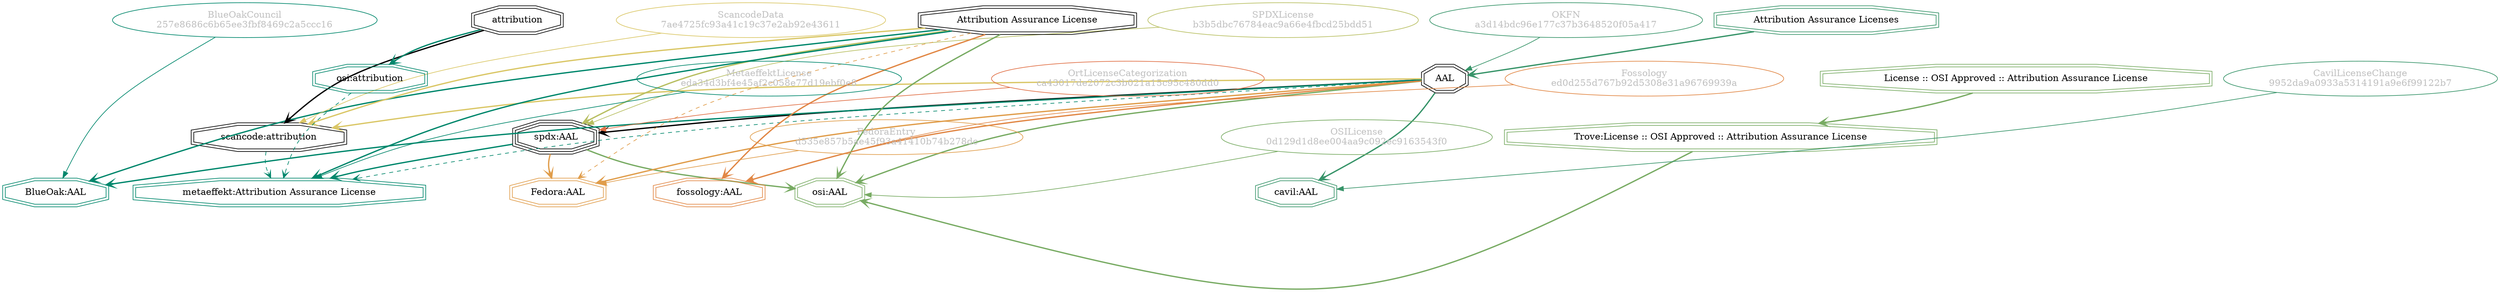 strict digraph {
    node [shape=box];
    graph [splines=curved];
    10 [label="SPDXLicense\nb3b5dbc76784eac9a66e4fbcd25bdd51"
       ,fontcolor=gray
       ,color="#b8bf62"
       ,fillcolor="beige;1"
       ,shape=ellipse];
    11 [label="spdx:AAL"
       ,shape=tripleoctagon];
    12 [label=AAL
       ,shape=doubleoctagon];
    13 [label="Attribution Assurance License"
       ,shape=doubleoctagon];
    4860 [label="OSILicense\n0d129d1d8ee004aa9c092ec9163543f0"
         ,fontcolor=gray
         ,color="#78ab63"
         ,fillcolor="beige;1"
         ,shape=ellipse];
    4861 [label="osi:AAL"
         ,color="#78ab63"
         ,shape=doubleoctagon];
    4862 [label="Trove:License :: OSI Approved :: Attribution Assurance License"
         ,color="#78ab63"
         ,shape=doubleoctagon];
    4863 [label="License :: OSI Approved :: Attribution Assurance License"
         ,color="#78ab63"
         ,shape=doubleoctagon];
    5787 [label="FedoraEntry\nd535e857b5ae45f93a41410b74b278dc"
         ,fontcolor=gray
         ,color="#e09d4b"
         ,fillcolor="beige;1"
         ,shape=ellipse];
    5788 [label="Fedora:AAL"
         ,color="#e09d4b"
         ,shape=doubleoctagon];
    9042 [label="BlueOakCouncil\n257e8686c6b65ee3fbf8469c2a5ccc16"
         ,fontcolor=gray
         ,color="#00876c"
         ,fillcolor="beige;1"
         ,shape=ellipse];
    9043 [label="BlueOak:AAL"
         ,color="#00876c"
         ,shape=doubleoctagon];
    12128 [label="ScancodeData\n7ae4725fc93a41c19c37e2ab92e43611"
          ,fontcolor=gray
          ,color="#dac767"
          ,fillcolor="beige;1"
          ,shape=ellipse];
    12129 [label="scancode:attribution"
          ,shape=doubleoctagon];
    12130 [label=attribution
          ,shape=doubleoctagon];
    26963 [label="Fossology\ned0d255d767b92d5308e31a96769939a"
          ,fontcolor=gray
          ,color="#e18745"
          ,fillcolor="beige;1"
          ,shape=ellipse];
    26964 [label="fossology:AAL"
          ,color="#e18745"
          ,shape=doubleoctagon];
    28213 [label="OKFN\na3d14bdc96e177c37b3648520f05a417"
          ,fontcolor=gray
          ,color="#379469"
          ,fillcolor="beige;1"
          ,shape=ellipse];
    28214 [label="Attribution Assurance Licenses"
          ,color="#379469"
          ,shape=doubleoctagon];
    28461 [label="OrtLicenseCategorization\nca43017de2072c3b021a15c95c480dd0"
          ,fontcolor=gray
          ,color="#e06f45"
          ,fillcolor="beige;1"
          ,shape=ellipse];
    36300 [label="CavilLicenseChange\n9952da9a0933a5314191a9e6f99122b7"
          ,fontcolor=gray
          ,color="#379469"
          ,fillcolor="beige;1"
          ,shape=ellipse];
    36301 [label="cavil:AAL"
          ,color="#379469"
          ,shape=doubleoctagon];
    38278 [label="MetaeffektLicense\neda34d3bf4e45af2c058e77d19ebf0e8"
          ,fontcolor=gray
          ,color="#00876c"
          ,fillcolor="beige;1"
          ,shape=ellipse];
    38279 [label="metaeffekt:Attribution Assurance License"
          ,color="#00876c"
          ,shape=doubleoctagon];
    38280 [label="osi:attribution"
          ,color="#00876c"
          ,shape=doubleoctagon];
    10 -> 11 [weight=0.5
             ,color="#b8bf62"];
    11 -> 4861 [style=bold
               ,arrowhead=vee
               ,weight=0.7
               ,color="#78ab63"];
    11 -> 5788 [style=bold
               ,arrowhead=vee
               ,weight=0.7
               ,color="#e09d4b"];
    11 -> 38279 [style=bold
                ,arrowhead=vee
                ,weight=0.7
                ,color="#00876c"];
    12 -> 11 [style=bold
             ,arrowhead=vee
             ,weight=0.7];
    12 -> 4861 [style=bold
               ,arrowhead=vee
               ,weight=0.7
               ,color="#78ab63"];
    12 -> 5788 [style=bold
               ,arrowhead=vee
               ,weight=0.7
               ,color="#e09d4b"];
    12 -> 5788 [style=bold
               ,arrowhead=vee
               ,weight=0.7
               ,color="#e09d4b"];
    12 -> 9043 [style=bold
               ,arrowhead=vee
               ,weight=0.7
               ,color="#00876c"];
    12 -> 12129 [style=bold
                ,arrowhead=vee
                ,weight=0.7
                ,color="#dac767"];
    12 -> 26964 [style=bold
                ,arrowhead=vee
                ,weight=0.7
                ,color="#e18745"];
    12 -> 36301 [style=bold
                ,arrowhead=vee
                ,weight=0.7
                ,color="#379469"];
    12 -> 36301 [style=bold
                ,arrowhead=vee
                ,weight=0.7
                ,color="#379469"];
    12 -> 38279 [style=dashed
                ,arrowhead=vee
                ,weight=0.5
                ,color="#00876c"];
    13 -> 11 [style=bold
             ,arrowhead=vee
             ,weight=0.7
             ,color="#b8bf62"];
    13 -> 4861 [style=bold
               ,arrowhead=vee
               ,weight=0.7
               ,color="#78ab63"];
    13 -> 5788 [style=dashed
               ,arrowhead=vee
               ,weight=0.5
               ,color="#e09d4b"];
    13 -> 9043 [style=bold
               ,arrowhead=vee
               ,weight=0.7
               ,color="#00876c"];
    13 -> 12129 [style=bold
                ,arrowhead=vee
                ,weight=0.7
                ,color="#dac767"];
    13 -> 26964 [style=bold
                ,arrowhead=vee
                ,weight=0.7
                ,color="#e18745"];
    13 -> 38279 [style=bold
                ,arrowhead=vee
                ,weight=0.7
                ,color="#00876c"];
    13 -> 38279 [style=bold
                ,arrowhead=vee
                ,weight=0.7
                ,color="#00876c"];
    4860 -> 4861 [weight=0.5
                 ,color="#78ab63"];
    4862 -> 4861 [style=bold
                 ,arrowhead=vee
                 ,weight=0.7
                 ,color="#78ab63"];
    4863 -> 4862 [style=bold
                 ,arrowhead=vee
                 ,weight=0.7
                 ,color="#78ab63"];
    5787 -> 5788 [weight=0.5
                 ,color="#e09d4b"];
    9042 -> 9043 [weight=0.5
                 ,color="#00876c"];
    12128 -> 12129 [weight=0.5
                   ,color="#dac767"];
    12129 -> 38279 [style=dashed
                   ,arrowhead=vee
                   ,weight=0.5
                   ,color="#00876c"];
    12130 -> 12129 [style=bold
                   ,arrowhead=vee
                   ,weight=0.7];
    12130 -> 38280 [style=bold
                   ,arrowhead=vee
                   ,weight=0.7
                   ,color="#00876c"];
    26963 -> 26964 [weight=0.5
                   ,color="#e18745"];
    28213 -> 12 [weight=0.5
                ,color="#379469"];
    28214 -> 12 [style=bold
                ,arrowhead=vee
                ,weight=0.7
                ,color="#379469"];
    28461 -> 11 [weight=0.5
                ,color="#e06f45"];
    36300 -> 36301 [weight=0.5
                   ,color="#379469"];
    38278 -> 38279 [weight=0.5
                   ,color="#00876c"];
    38280 -> 38279 [style=dashed
                   ,arrowhead=vee
                   ,weight=0.5
                   ,color="#00876c"];
}

